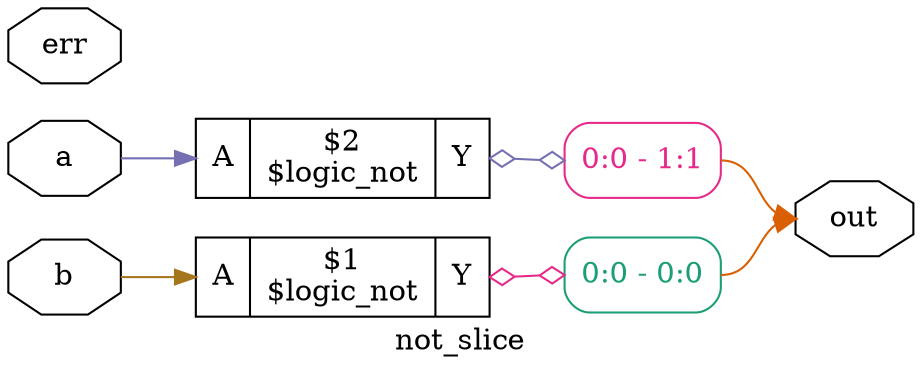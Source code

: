digraph "not_slice" {
label="not_slice";
rankdir="LR";
remincross=true;
n1 [ shape=octagon, label="a", color="black", fontcolor="black"];
n2 [ shape=octagon, label="b", color="black", fontcolor="black"];
n3 [ shape=octagon, label="err", color="black", fontcolor="black"];
n4 [ shape=octagon, label="out", color="black", fontcolor="black"];
c7 [ shape=record, label="{{<p5> A}|$1\n$logic_not|{<p6> Y}}",  ];
x0 [ shape=record, style=rounded, label="<s0> 0:0 - 0:0 ", colorscheme="dark28", color="1", fontcolor="1" ];
c7:p6:e -> x0:w [arrowhead=odiamond, arrowtail=odiamond, dir=both, colorscheme="dark28", color="4", fontcolor="4", label=""];
c8 [ shape=record, label="{{<p5> A}|$2\n$logic_not|{<p6> Y}}",  ];
x1 [ shape=record, style=rounded, label="<s0> 0:0 - 1:1 ", colorscheme="dark28", color="4", fontcolor="4" ];
c8:p6:e -> x1:w [arrowhead=odiamond, arrowtail=odiamond, dir=both, colorscheme="dark28", color="3", fontcolor="3", label=""];
n1:e -> c8:p5:w [colorscheme="dark28", color="3", fontcolor="3", label=""];
n2:e -> c7:p5:w [colorscheme="dark28", color="7", fontcolor="7", label=""];
x0:s0:e -> n4:w [colorscheme="dark28", color="2", fontcolor="2", label=""];
x1:s0:e -> n4:w [colorscheme="dark28", color="2", fontcolor="2", label=""];
}
